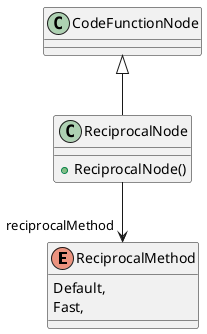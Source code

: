 @startuml
enum ReciprocalMethod {
    Default,
    Fast,
}
class ReciprocalNode {
    + ReciprocalNode()
}
CodeFunctionNode <|-- ReciprocalNode
ReciprocalNode --> "reciprocalMethod" ReciprocalMethod
@enduml
